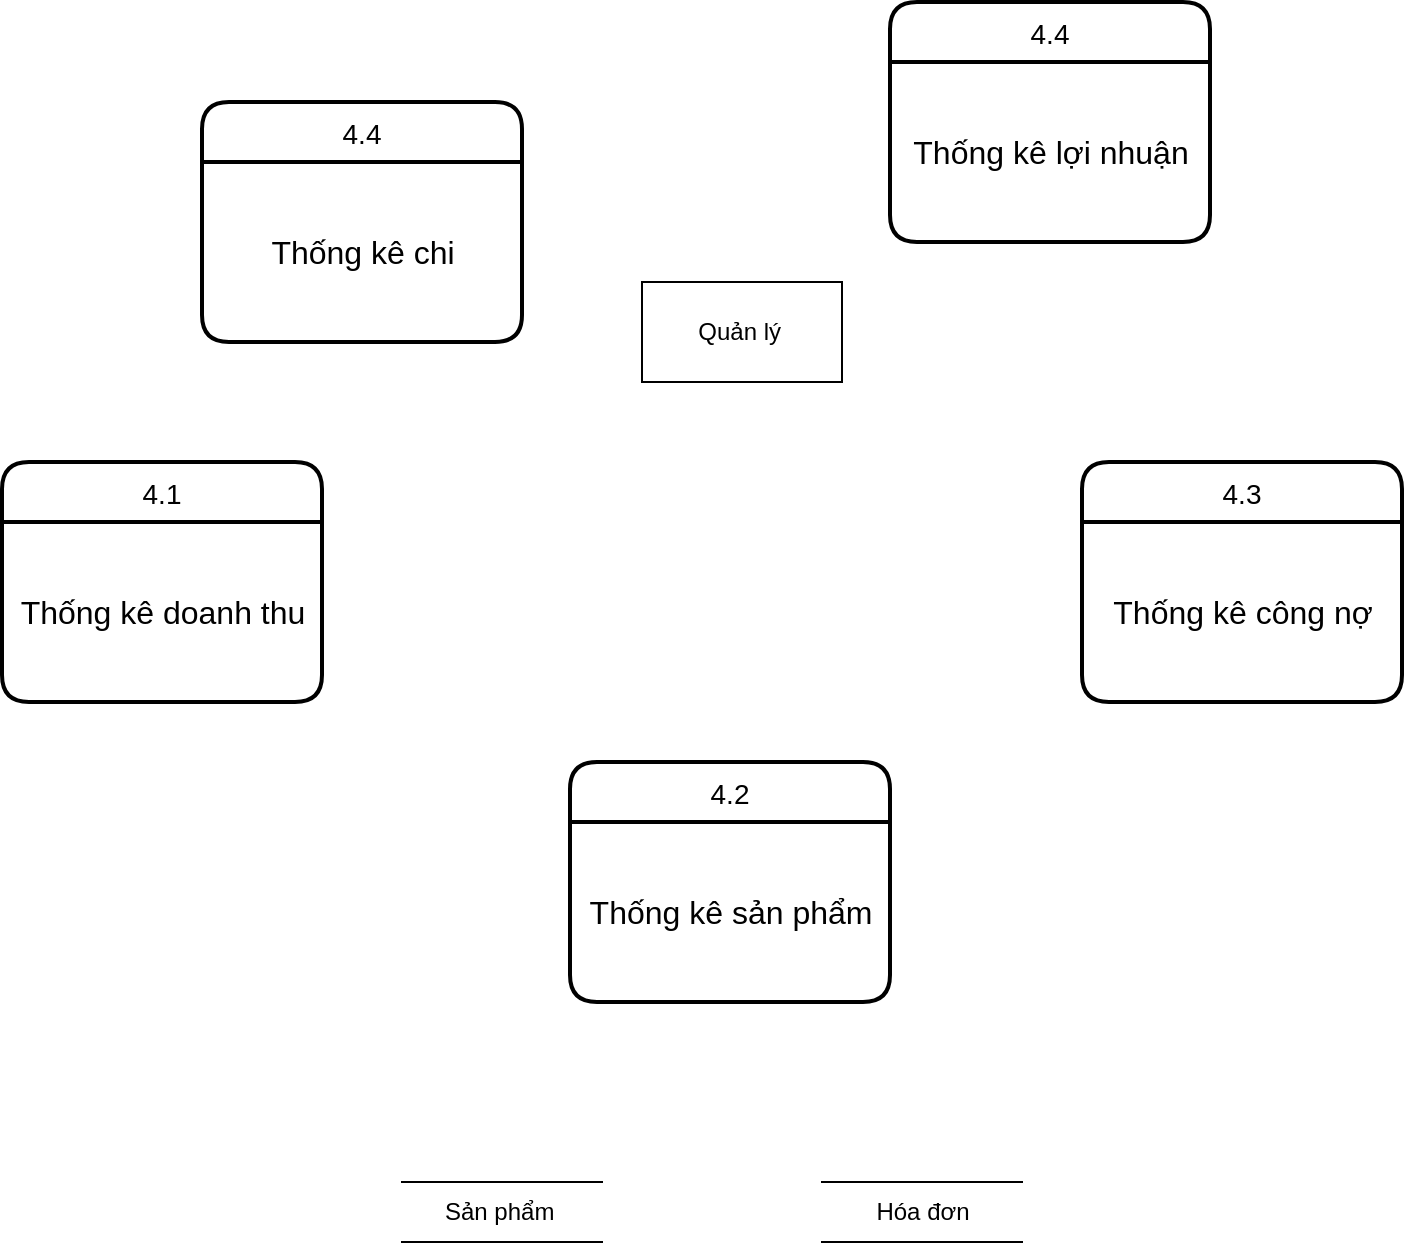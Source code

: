 <mxfile version="13.10.6" type="github">
  <diagram id="4mu_VsUJUEG9aU0Qgn0D" name="Page-1">
    <mxGraphModel dx="1395" dy="900" grid="1" gridSize="10" guides="1" tooltips="1" connect="1" arrows="1" fold="1" page="1" pageScale="1" pageWidth="827" pageHeight="1169" math="0" shadow="0">
      <root>
        <mxCell id="0" />
        <mxCell id="1" parent="0" />
        <mxCell id="Yh4DcJs_3DgUc0yio_fJ-1" value="Quản lý&amp;nbsp;&lt;span style=&quot;color: rgba(0 , 0 , 0 , 0) ; font-family: monospace ; font-size: 0px&quot;&gt;%3CmxGraphModel%3E%3Croot%3E%3CmxCell%20id%3D%220%22%2F%3E%3CmxCell%20id%3D%221%22%20parent%3D%220%22%2F%3E%3CmxCell%20id%3D%222%22%20value%3D%223.1%22%20style%3D%22swimlane%3BchildLayout%3DstackLayout%3Bhorizontal%3D1%3BstartSize%3D30%3BhorizontalStack%3D0%3Brounded%3D1%3BfontSize%3D14%3BfontStyle%3D0%3BstrokeWidth%3D2%3BresizeParent%3D0%3BresizeLast%3D1%3Bshadow%3D0%3Bdashed%3D0%3Balign%3Dcenter%3B%22%20vertex%3D%221%22%20parent%3D%221%22%3E%3CmxGeometry%20x%3D%22150%22%20y%3D%22240%22%20width%3D%22160%22%20height%3D%22120%22%20as%3D%22geometry%22%2F%3E%3C%2FmxCell%3E%3CmxCell%20id%3D%223%22%20value%3D%22%26lt%3Bfont%20style%3D%26quot%3Bfont-size%3A%2016px%26quot%3B%26gt%3BT%E1%BA%A1o%20TTNCC%26lt%3B%2Ffont%26gt%3B%22%20style%3D%22text%3Bhtml%3D1%3Balign%3Dcenter%3BverticalAlign%3Dmiddle%3Bresizable%3D0%3Bpoints%3D%5B%5D%3Bautosize%3D1%3B%22%20vertex%3D%221%22%20parent%3D%222%22%3E%3CmxGeometry%20y%3D%2230%22%20width%3D%22160%22%20height%3D%2290%22%20as%3D%22geometry%22%2F%3E%3C%2FmxCell%3E%3C%2Froot%3E%3C%2FmxGraphModel%3E&lt;/span&gt;" style="html=1;dashed=0;whitespace=wrap;" vertex="1" parent="1">
          <mxGeometry x="290" y="150" width="100" height="50" as="geometry" />
        </mxCell>
        <mxCell id="Yh4DcJs_3DgUc0yio_fJ-2" value="4.1" style="swimlane;childLayout=stackLayout;horizontal=1;startSize=30;horizontalStack=0;rounded=1;fontSize=14;fontStyle=0;strokeWidth=2;resizeParent=0;resizeLast=1;shadow=0;dashed=0;align=center;" vertex="1" parent="1">
          <mxGeometry x="-30" y="240" width="160" height="120" as="geometry" />
        </mxCell>
        <mxCell id="Yh4DcJs_3DgUc0yio_fJ-3" value="&lt;font style=&quot;font-size: 16px&quot;&gt;Thống kê doanh thu&lt;/font&gt;" style="text;html=1;align=center;verticalAlign=middle;resizable=0;points=[];autosize=1;" vertex="1" parent="Yh4DcJs_3DgUc0yio_fJ-2">
          <mxGeometry y="30" width="160" height="90" as="geometry" />
        </mxCell>
        <mxCell id="Yh4DcJs_3DgUc0yio_fJ-4" value="4.2" style="swimlane;childLayout=stackLayout;horizontal=1;startSize=30;horizontalStack=0;rounded=1;fontSize=14;fontStyle=0;strokeWidth=2;resizeParent=0;resizeLast=1;shadow=0;dashed=0;align=center;" vertex="1" parent="1">
          <mxGeometry x="254" y="390" width="160" height="120" as="geometry" />
        </mxCell>
        <mxCell id="Yh4DcJs_3DgUc0yio_fJ-5" value="&lt;font style=&quot;font-size: 16px&quot;&gt;Thống kê sản phẩm&lt;/font&gt;" style="text;html=1;align=center;verticalAlign=middle;resizable=0;points=[];autosize=1;" vertex="1" parent="Yh4DcJs_3DgUc0yio_fJ-4">
          <mxGeometry y="30" width="160" height="90" as="geometry" />
        </mxCell>
        <mxCell id="Yh4DcJs_3DgUc0yio_fJ-6" value="4.3" style="swimlane;childLayout=stackLayout;horizontal=1;startSize=30;horizontalStack=0;rounded=1;fontSize=14;fontStyle=0;strokeWidth=2;resizeParent=0;resizeLast=1;shadow=0;dashed=0;align=center;" vertex="1" parent="1">
          <mxGeometry x="510" y="240" width="160" height="120" as="geometry" />
        </mxCell>
        <mxCell id="Yh4DcJs_3DgUc0yio_fJ-7" value="&lt;font style=&quot;font-size: 16px&quot;&gt;Thống kê công nợ&lt;/font&gt;" style="text;html=1;align=center;verticalAlign=middle;resizable=0;points=[];autosize=1;" vertex="1" parent="Yh4DcJs_3DgUc0yio_fJ-6">
          <mxGeometry y="30" width="160" height="90" as="geometry" />
        </mxCell>
        <mxCell id="Yh4DcJs_3DgUc0yio_fJ-8" value="4.4" style="swimlane;childLayout=stackLayout;horizontal=1;startSize=30;horizontalStack=0;rounded=1;fontSize=14;fontStyle=0;strokeWidth=2;resizeParent=0;resizeLast=1;shadow=0;dashed=0;align=center;" vertex="1" parent="1">
          <mxGeometry x="70" y="60" width="160" height="120" as="geometry" />
        </mxCell>
        <mxCell id="Yh4DcJs_3DgUc0yio_fJ-9" value="&lt;font style=&quot;font-size: 16px&quot;&gt;Thống kê chi&lt;/font&gt;" style="text;html=1;align=center;verticalAlign=middle;resizable=0;points=[];autosize=1;" vertex="1" parent="Yh4DcJs_3DgUc0yio_fJ-8">
          <mxGeometry y="30" width="160" height="90" as="geometry" />
        </mxCell>
        <mxCell id="Yh4DcJs_3DgUc0yio_fJ-10" value="4.4" style="swimlane;childLayout=stackLayout;horizontal=1;startSize=30;horizontalStack=0;rounded=1;fontSize=14;fontStyle=0;strokeWidth=2;resizeParent=0;resizeLast=1;shadow=0;dashed=0;align=center;" vertex="1" parent="1">
          <mxGeometry x="414" y="10" width="160" height="120" as="geometry" />
        </mxCell>
        <mxCell id="Yh4DcJs_3DgUc0yio_fJ-11" value="&lt;span style=&quot;font-size: 16px&quot;&gt;Thống kê lợi nhuận&lt;/span&gt;" style="text;html=1;align=center;verticalAlign=middle;resizable=0;points=[];autosize=1;" vertex="1" parent="Yh4DcJs_3DgUc0yio_fJ-10">
          <mxGeometry y="30" width="160" height="90" as="geometry" />
        </mxCell>
        <mxCell id="Yh4DcJs_3DgUc0yio_fJ-12" value="Sản phẩm&amp;nbsp;" style="html=1;dashed=0;whitespace=wrap;shape=partialRectangle;right=0;left=0;" vertex="1" parent="1">
          <mxGeometry x="170" y="600" width="100" height="30" as="geometry" />
        </mxCell>
        <mxCell id="Yh4DcJs_3DgUc0yio_fJ-13" value="Hóa đơn" style="html=1;dashed=0;whitespace=wrap;shape=partialRectangle;right=0;left=0;" vertex="1" parent="1">
          <mxGeometry x="380" y="600" width="100" height="30" as="geometry" />
        </mxCell>
      </root>
    </mxGraphModel>
  </diagram>
</mxfile>

